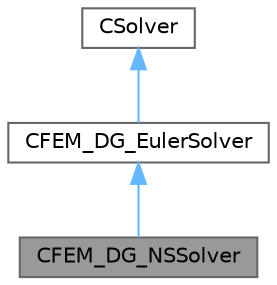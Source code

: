 digraph "CFEM_DG_NSSolver"
{
 // LATEX_PDF_SIZE
  bgcolor="transparent";
  edge [fontname=Helvetica,fontsize=10,labelfontname=Helvetica,labelfontsize=10];
  node [fontname=Helvetica,fontsize=10,shape=box,height=0.2,width=0.4];
  Node1 [id="Node000001",label="CFEM_DG_NSSolver",height=0.2,width=0.4,color="gray40", fillcolor="grey60", style="filled", fontcolor="black",tooltip="Main class for defining the Navier-Stokes Discontinuous Galerkin finite element flow solver."];
  Node2 -> Node1 [id="edge1_Node000001_Node000002",dir="back",color="steelblue1",style="solid",tooltip=" "];
  Node2 [id="Node000002",label="CFEM_DG_EulerSolver",height=0.2,width=0.4,color="gray40", fillcolor="white", style="filled",URL="$classCFEM__DG__EulerSolver.html",tooltip="Main class for defining the Euler Discontinuous Galerkin finite element flow solver."];
  Node3 -> Node2 [id="edge2_Node000002_Node000003",dir="back",color="steelblue1",style="solid",tooltip=" "];
  Node3 [id="Node000003",label="CSolver",height=0.2,width=0.4,color="gray40", fillcolor="white", style="filled",URL="$classCSolver.html",tooltip=" "];
}
